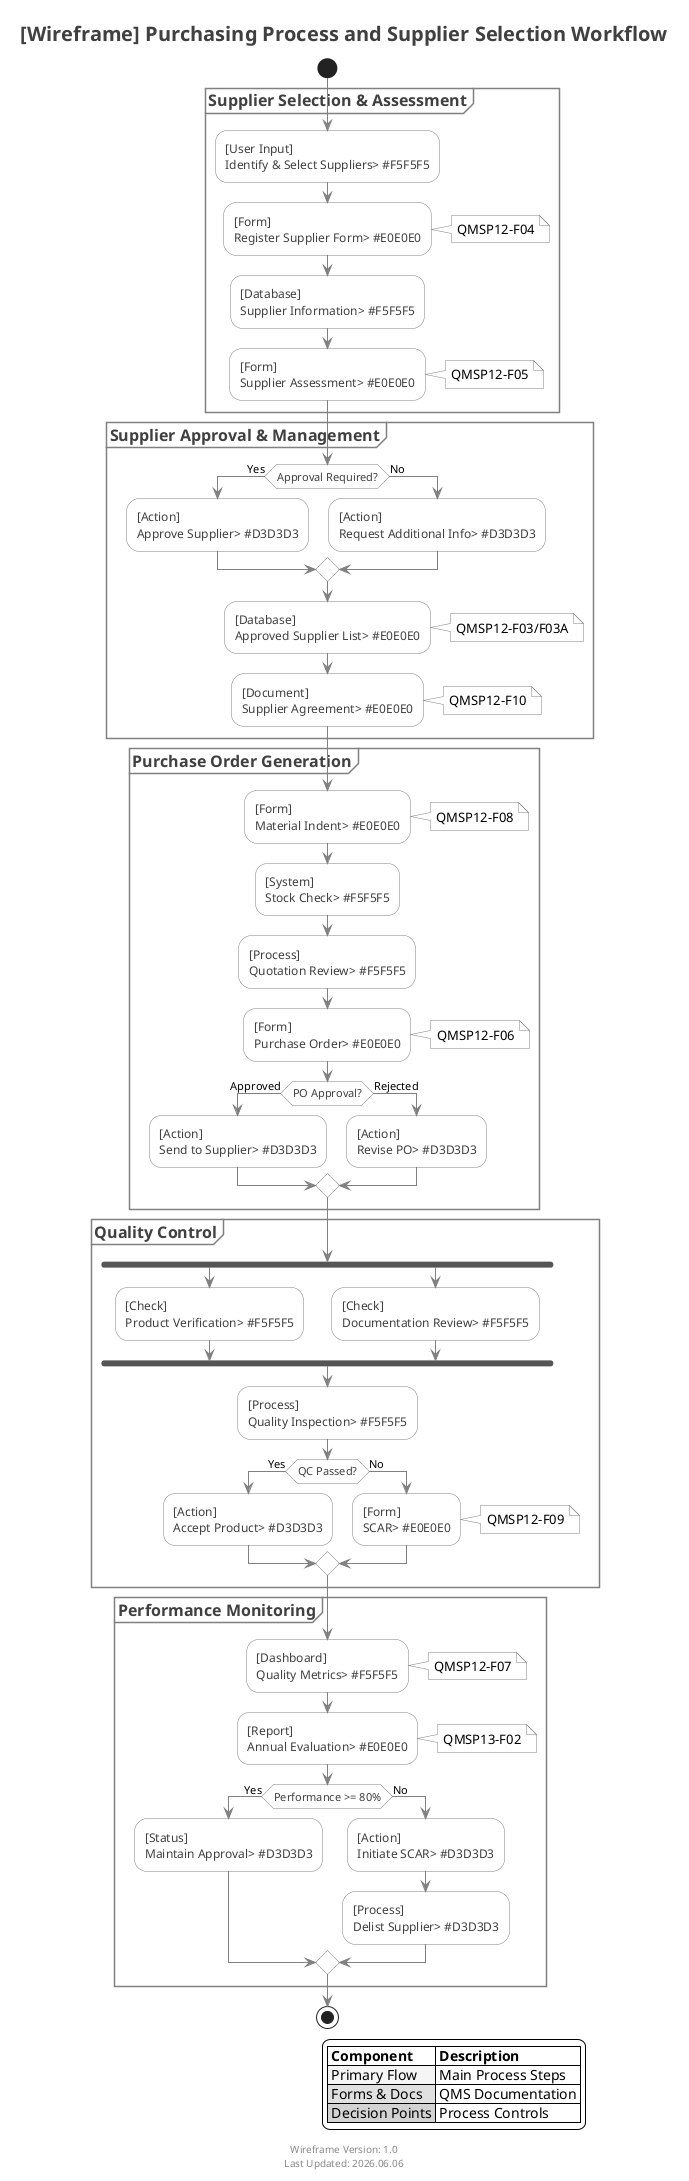 @startuml "Purchase Module Workflow - Wireframe"

' Wireframe style definitions
skinparam {
    BackgroundColor transparent
    ArrowColor #808080
    TitleFontSize 20
    TitleFontColor #404040
    
    ActivityBackgroundColor transparent
    ActivityBorderColor #808080
    ActivityFontColor #404040
    ActivityDiamondBackgroundColor transparent
    ActivityDiamondBorderColor #808080
    
    PartitionBackgroundColor transparent
    PartitionBorderColor #808080
    PartitionFontColor #404040
    PartitionFontSize 16
    PartitionFontStyle bold

    NoteBackgroundColor transparent
    NoteBorderColor #808080
}

title [Wireframe] Purchasing Process and Supplier Selection Workflow

legend right
    |= Component |= Description |
    |<#F5F5F5> Primary Flow | Main Process Steps |
    |<#E0E0E0> Forms & Docs | QMS Documentation |
    |<#D3D3D3> Decision Points | Process Controls |
endlegend

start

partition "Supplier Selection & Assessment" {
    :[User Input]\nIdentify & Select Suppliers> #F5F5F5;
    :[Form]\nRegister Supplier Form> #E0E0E0;
    note right: QMSP12-F04
    :[Database]\nSupplier Information> #F5F5F5;
    :[Form]\nSupplier Assessment> #E0E0E0;
    note right: QMSP12-F05
}

partition "Supplier Approval & Management" {
    if (Approval Required?) then (Yes)
        :[Action]\nApprove Supplier> #D3D3D3;
    else (No)
        :[Action]\nRequest Additional Info> #D3D3D3;
    endif
    
    :[Database]\nApproved Supplier List> #E0E0E0;
    note right: QMSP12-F03/F03A
    
    :[Document]\nSupplier Agreement> #E0E0E0;
    note right: QMSP12-F10
}

partition "Purchase Order Generation" {
    :[Form]\nMaterial Indent> #E0E0E0;
    note right: QMSP12-F08
    
    :[System]\nStock Check> #F5F5F5;
    :[Process]\nQuotation Review> #F5F5F5;
    
    :[Form]\nPurchase Order> #E0E0E0;
    note right: QMSP12-F06
    
    if (PO Approval?) then (Approved)
        :[Action]\nSend to Supplier> #D3D3D3;
    else (Rejected)
        :[Action]\nRevise PO> #D3D3D3;
    endif
}

partition "Quality Control" {
    fork
        :[Check]\nProduct Verification> #F5F5F5;
    fork again
        :[Check]\nDocumentation Review> #F5F5F5;
    end fork
    
    :[Process]\nQuality Inspection> #F5F5F5;
    
    if (QC Passed?) then (Yes)
        :[Action]\nAccept Product> #D3D3D3;
    else (No)
        :[Form]\nSCAR> #E0E0E0;
        note right: QMSP12-F09
    endif
}

partition "Performance Monitoring" {
    :[Dashboard]\nQuality Metrics> #F5F5F5;
    note right: QMSP12-F07
    
    :[Report]\nAnnual Evaluation> #E0E0E0;
    note right: QMSP13-F02
    
    if (Performance >= 80%) then (Yes)
        :[Status]\nMaintain Approval> #D3D3D3;
    else (No)
        :[Action]\nInitiate SCAR> #D3D3D3;
        :[Process]\nDelist Supplier> #D3D3D3;
    endif
}

stop

footer
Wireframe Version: 1.0
Last Updated: %date("yyyy.MM.dd")
end footer

@enduml
